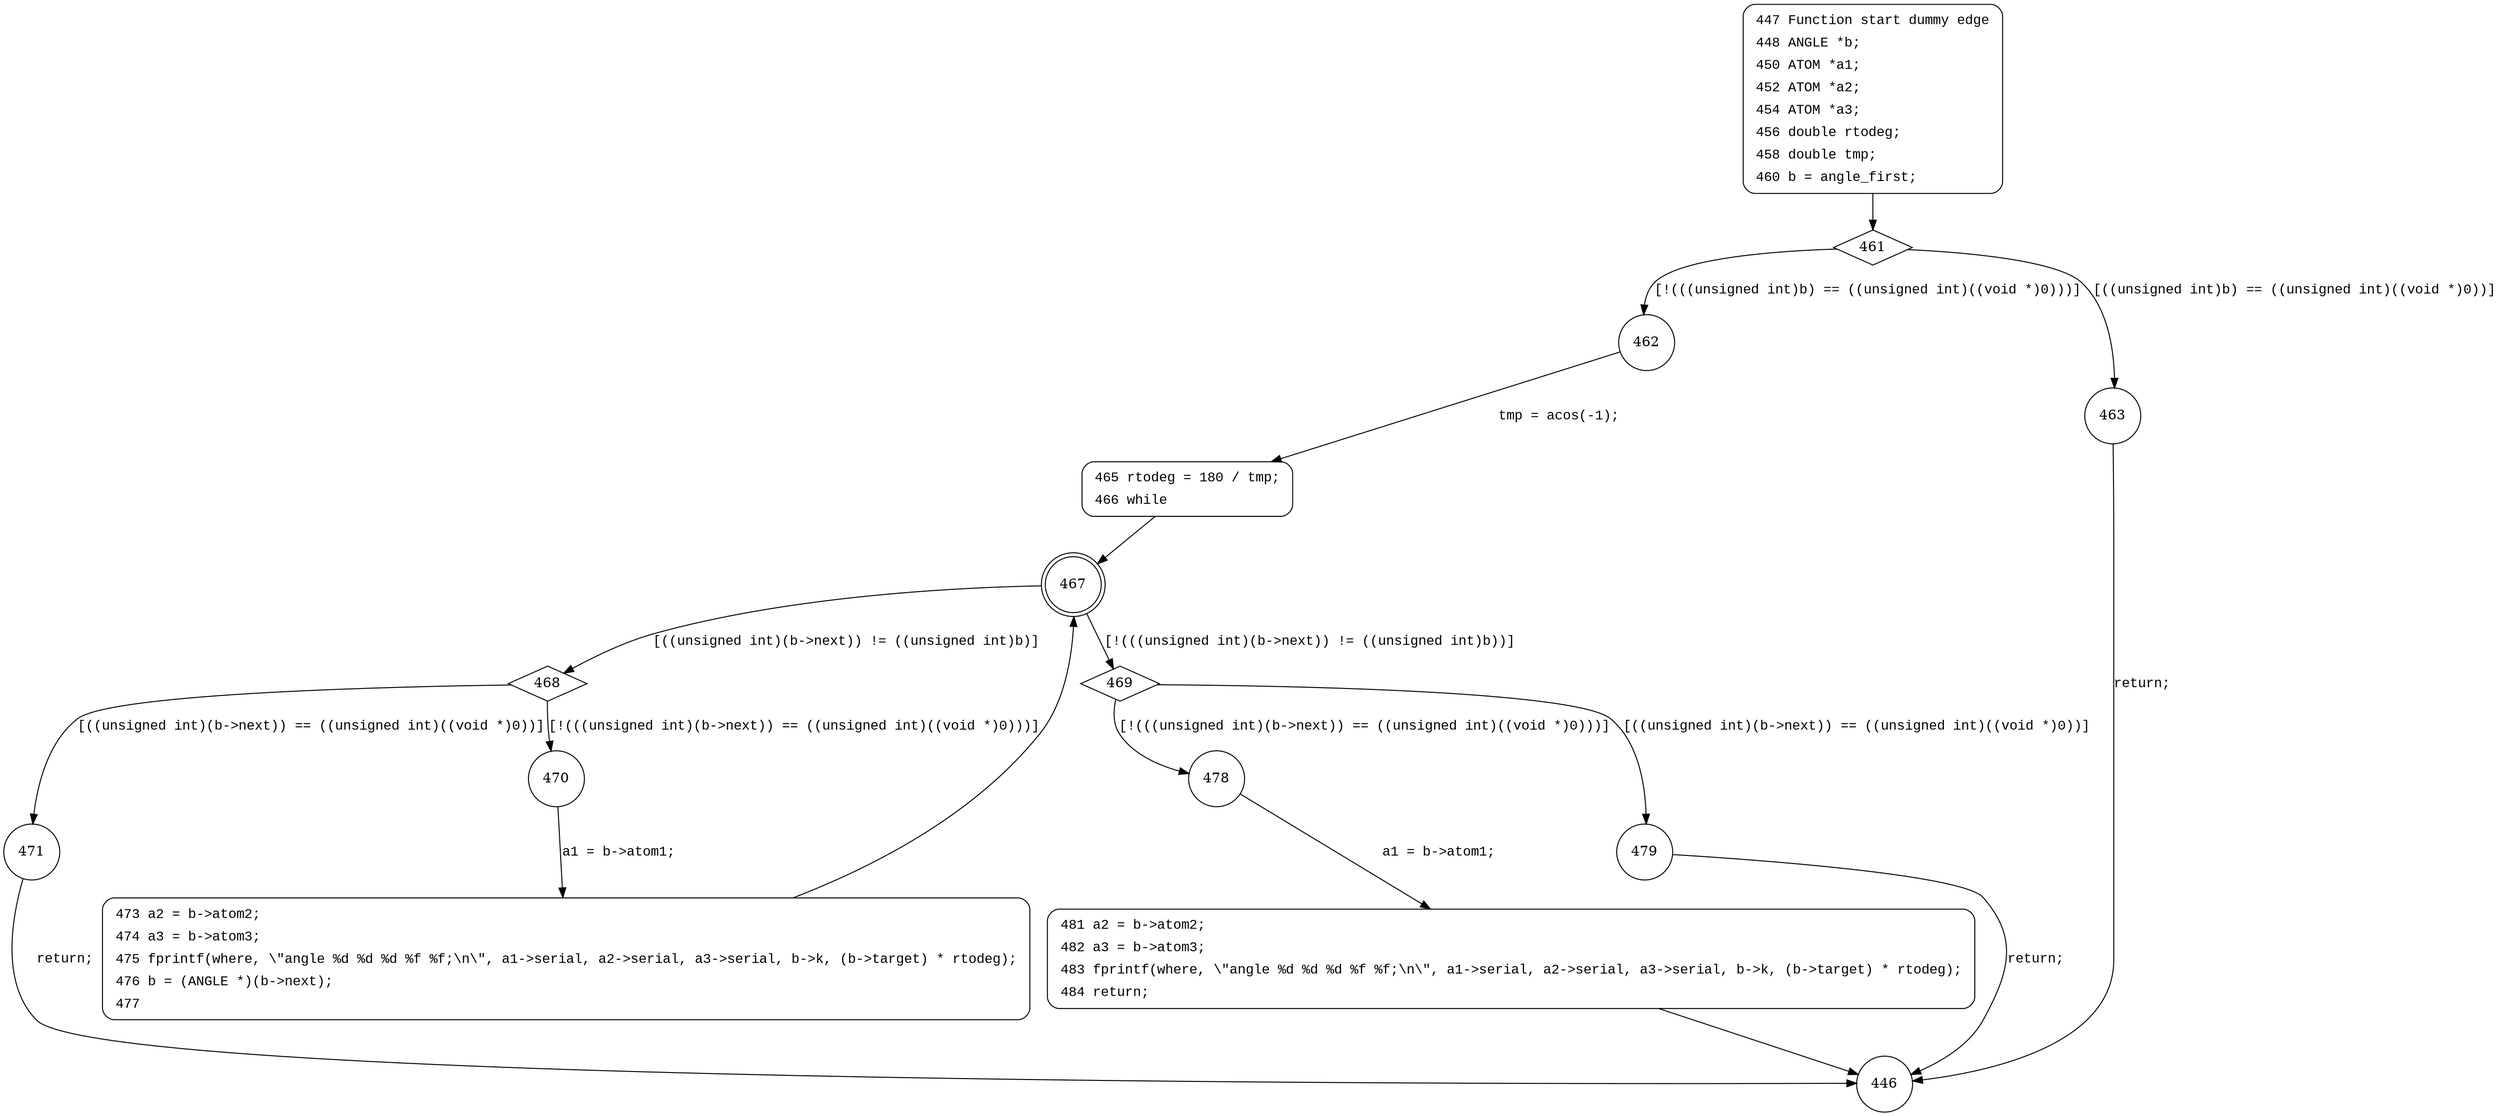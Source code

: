 digraph dump_angles {
461 [shape="diamond"]
462 [shape="circle"]
463 [shape="circle"]
465 [shape="circle"]
467 [shape="doublecircle"]
469 [shape="diamond"]
468 [shape="diamond"]
470 [shape="circle"]
471 [shape="circle"]
473 [shape="circle"]
478 [shape="circle"]
479 [shape="circle"]
481 [shape="circle"]
446 [shape="circle"]
447 [style="filled,bold" penwidth="1" fillcolor="white" fontname="Courier New" shape="Mrecord" label=<<table border="0" cellborder="0" cellpadding="3" bgcolor="white"><tr><td align="right">447</td><td align="left">Function start dummy edge</td></tr><tr><td align="right">448</td><td align="left">ANGLE *b;</td></tr><tr><td align="right">450</td><td align="left">ATOM *a1;</td></tr><tr><td align="right">452</td><td align="left">ATOM *a2;</td></tr><tr><td align="right">454</td><td align="left">ATOM *a3;</td></tr><tr><td align="right">456</td><td align="left">double rtodeg;</td></tr><tr><td align="right">458</td><td align="left">double tmp;</td></tr><tr><td align="right">460</td><td align="left">b = angle_first;</td></tr></table>>]
447 -> 461[label=""]
465 [style="filled,bold" penwidth="1" fillcolor="white" fontname="Courier New" shape="Mrecord" label=<<table border="0" cellborder="0" cellpadding="3" bgcolor="white"><tr><td align="right">465</td><td align="left">rtodeg = 180 / tmp;</td></tr><tr><td align="right">466</td><td align="left">while</td></tr></table>>]
465 -> 467[label=""]
473 [style="filled,bold" penwidth="1" fillcolor="white" fontname="Courier New" shape="Mrecord" label=<<table border="0" cellborder="0" cellpadding="3" bgcolor="white"><tr><td align="right">473</td><td align="left">a2 = b-&gt;atom2;</td></tr><tr><td align="right">474</td><td align="left">a3 = b-&gt;atom3;</td></tr><tr><td align="right">475</td><td align="left">fprintf(where, \"angle %d %d %d %f %f;\n\", a1-&gt;serial, a2-&gt;serial, a3-&gt;serial, b-&gt;k, (b-&gt;target) * rtodeg);</td></tr><tr><td align="right">476</td><td align="left">b = (ANGLE *)(b-&gt;next);</td></tr><tr><td align="right">477</td><td align="left"></td></tr></table>>]
473 -> 467[label=""]
481 [style="filled,bold" penwidth="1" fillcolor="white" fontname="Courier New" shape="Mrecord" label=<<table border="0" cellborder="0" cellpadding="3" bgcolor="white"><tr><td align="right">481</td><td align="left">a2 = b-&gt;atom2;</td></tr><tr><td align="right">482</td><td align="left">a3 = b-&gt;atom3;</td></tr><tr><td align="right">483</td><td align="left">fprintf(where, \"angle %d %d %d %f %f;\n\", a1-&gt;serial, a2-&gt;serial, a3-&gt;serial, b-&gt;k, (b-&gt;target) * rtodeg);</td></tr><tr><td align="right">484</td><td align="left">return;</td></tr></table>>]
481 -> 446[label=""]
461 -> 462 [label="[!(((unsigned int)b) == ((unsigned int)((void *)0)))]" fontname="Courier New"]
461 -> 463 [label="[((unsigned int)b) == ((unsigned int)((void *)0))]" fontname="Courier New"]
462 -> 465 [label="tmp = acos(-1);" fontname="Courier New"]
467 -> 469 [label="[!(((unsigned int)(b->next)) != ((unsigned int)b))]" fontname="Courier New"]
467 -> 468 [label="[((unsigned int)(b->next)) != ((unsigned int)b)]" fontname="Courier New"]
468 -> 470 [label="[!(((unsigned int)(b->next)) == ((unsigned int)((void *)0)))]" fontname="Courier New"]
468 -> 471 [label="[((unsigned int)(b->next)) == ((unsigned int)((void *)0))]" fontname="Courier New"]
470 -> 473 [label="a1 = b->atom1;" fontname="Courier New"]
469 -> 478 [label="[!(((unsigned int)(b->next)) == ((unsigned int)((void *)0)))]" fontname="Courier New"]
469 -> 479 [label="[((unsigned int)(b->next)) == ((unsigned int)((void *)0))]" fontname="Courier New"]
478 -> 481 [label="a1 = b->atom1;" fontname="Courier New"]
463 -> 446 [label="return;" fontname="Courier New"]
471 -> 446 [label="return;" fontname="Courier New"]
479 -> 446 [label="return;" fontname="Courier New"]
}